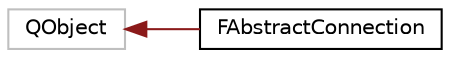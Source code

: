 digraph "Graphe hiérarchique des classes"
{
 // INTERACTIVE_SVG=YES
  edge [fontname="Helvetica",fontsize="10",labelfontname="Helvetica",labelfontsize="10"];
  node [fontname="Helvetica",fontsize="10",shape=record];
  rankdir="LR";
  Node16 [label="QObject",height=0.2,width=0.4,color="grey75", fillcolor="white", style="filled"];
  Node16 -> Node0 [dir="back",color="firebrick4",fontsize="10",style="solid",fontname="Helvetica"];
  Node0 [label="FAbstractConnection",height=0.2,width=0.4,color="black", fillcolor="white", style="filled",URL="$class_f_abstract_connection.html"];
}
